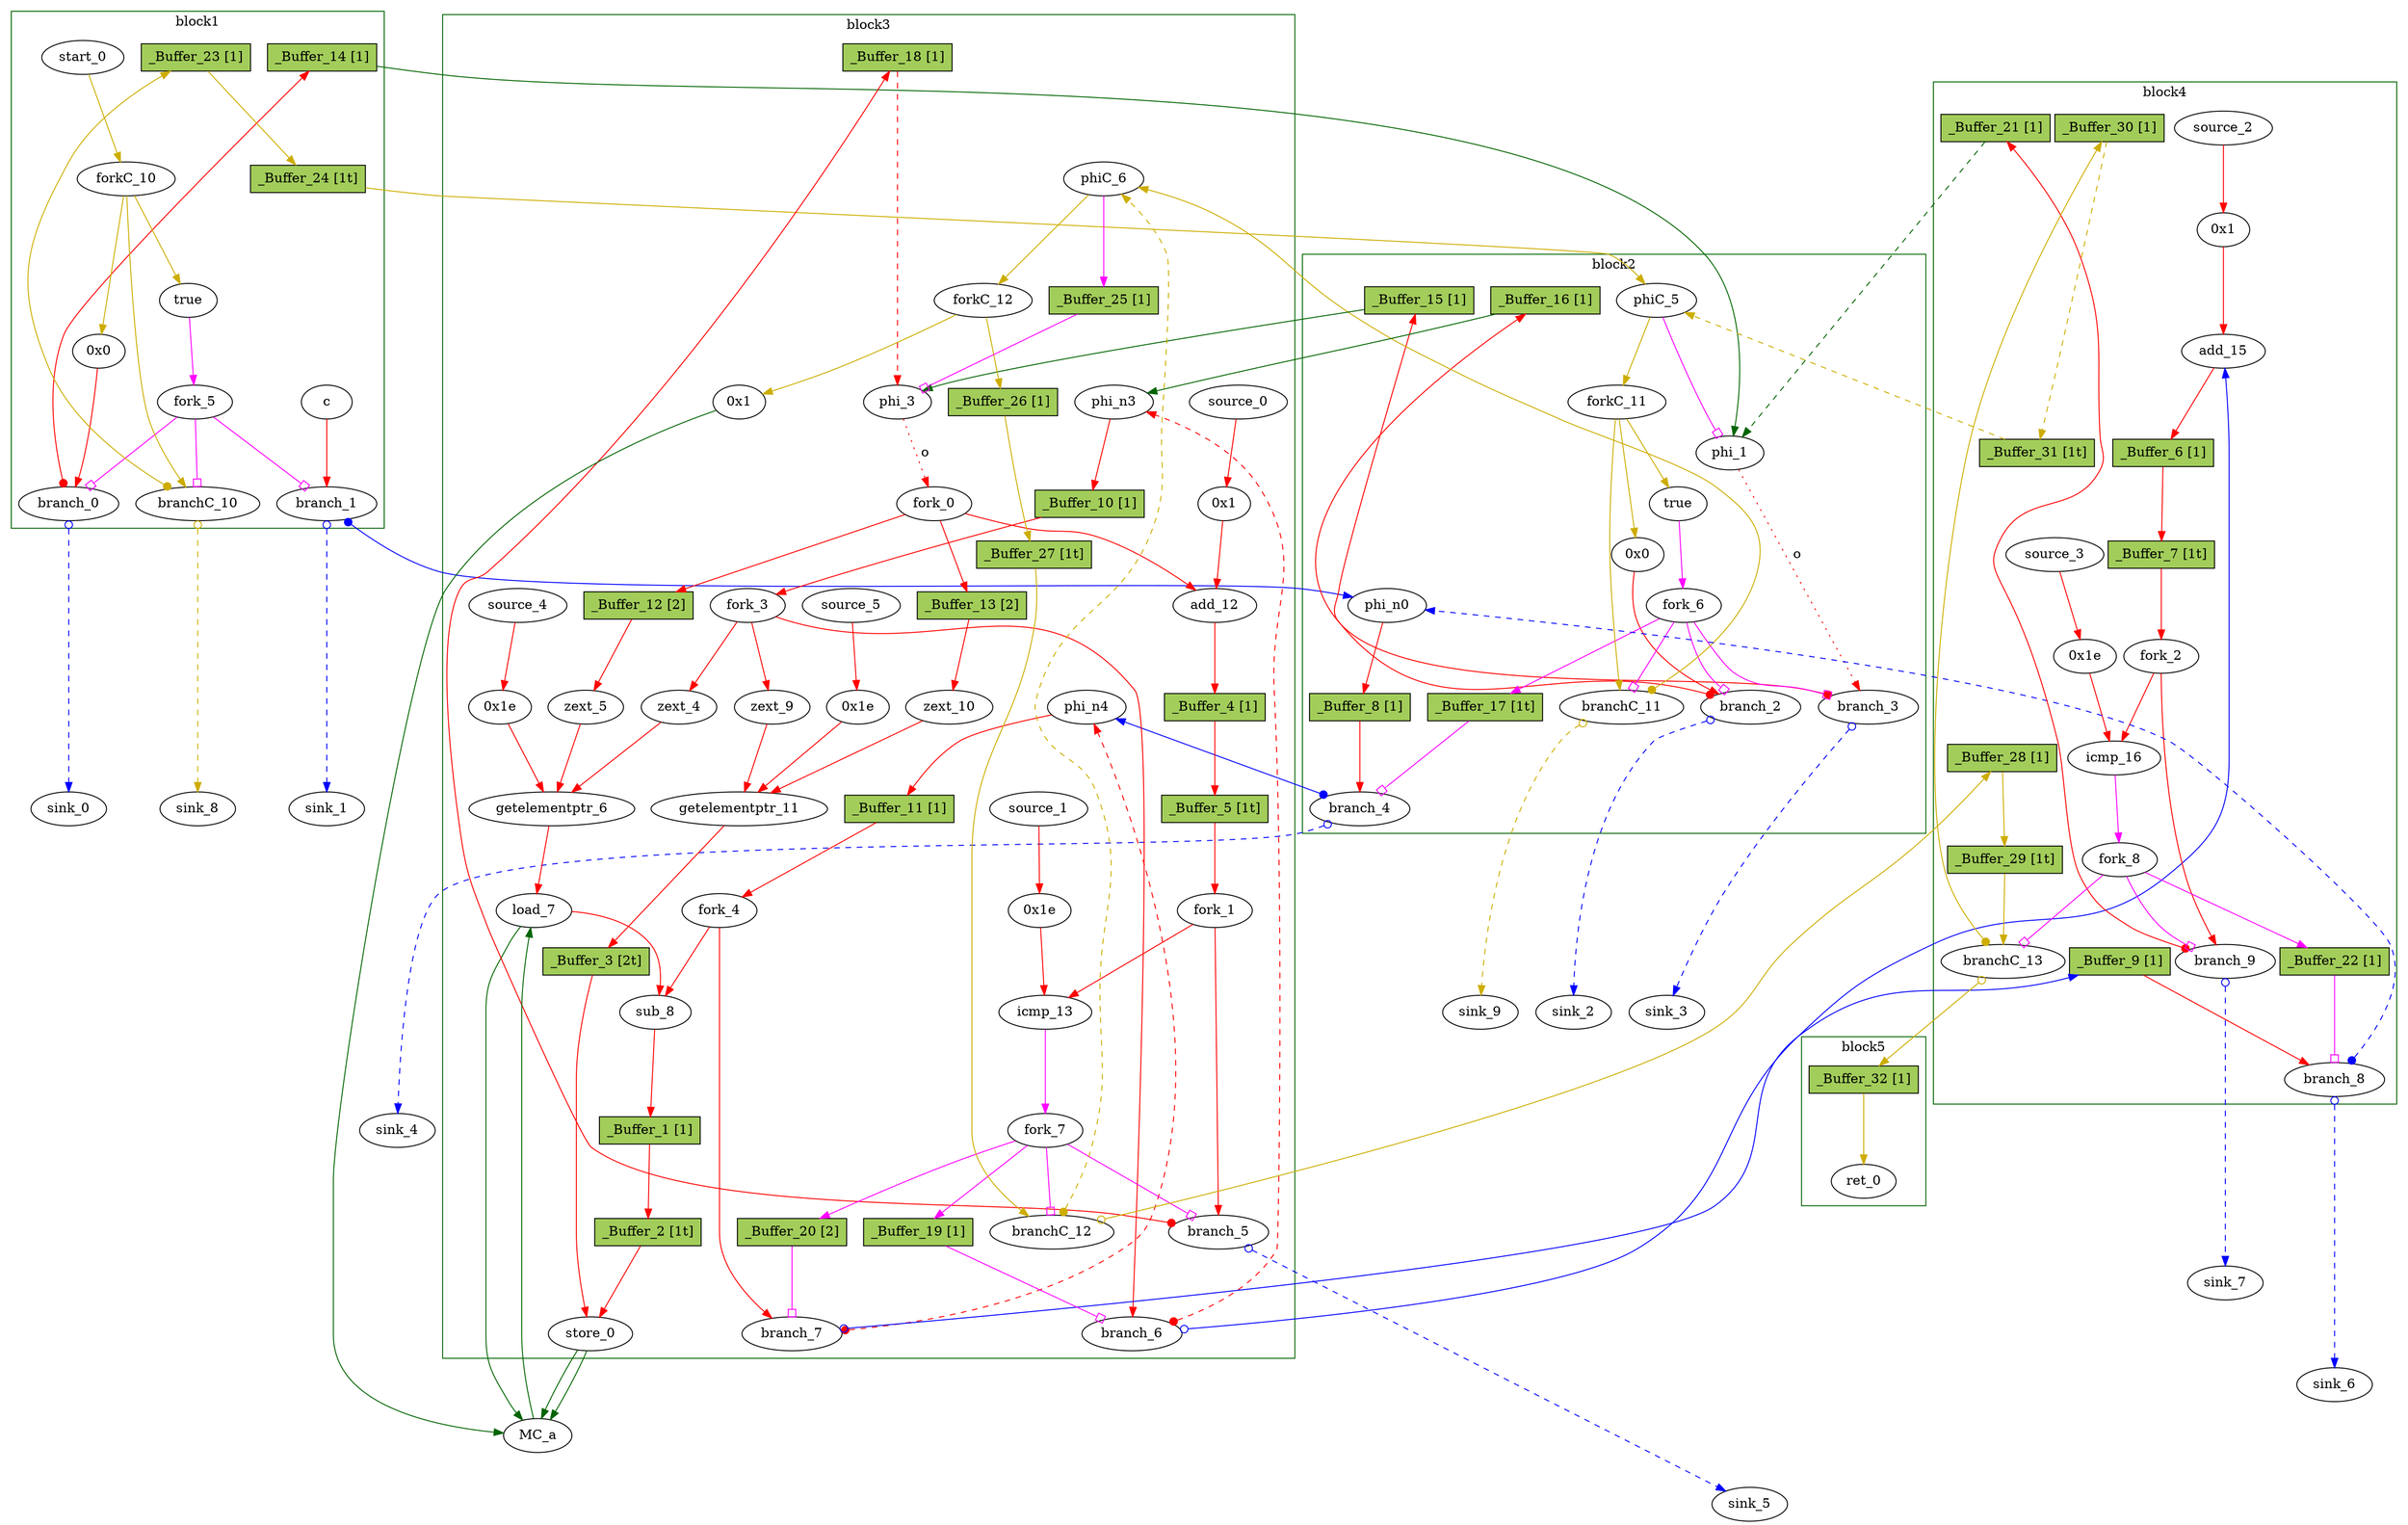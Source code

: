 // Number of blocks: 110
// Number of channels: 173
Digraph G {

  // Blocks
subgraph cluster_1 {
color = "darkgreen"
label = "block1"
  c [type=Entry, in="in1:32", out="out1:32", bbID = 1,  shape=oval];
  brCst_block1 [type=Constant, in="in1:1", out="out1:1", bbID = 1, value="0x1", label=true,  shape=oval];
  cst_0 [type=Constant, in="in1:32", out="out1:32", bbID = 1, value="0x0", label="0x0",  shape=oval];
  branch_0 [type=Branch, in="in1:32 in2?:1", out="out1+:32 out2-:32", bbID = 1,  shape=oval];
  branch_1 [type=Branch, in="in1:32 in2?:1", out="out1+:32 out2-:32", bbID = 1,  shape=oval];
  fork_5 [type=Fork, in="in1:1", out="out1:1 out2:1 out3:1", bbID = 1,  shape=oval];
  start_0 [type=Entry, in="in1:0", out="out1:0", bbID = 1,  shape=oval];
  forkC_10 [type=Fork, in="in1:0", out="out1:0 out2:0 out3:0", bbID = 1,  shape=oval];
  branchC_10 [type=Branch, in="in1:0 in2?:1", out="out1+:0 out2-:0", bbID = 1,  shape=oval];
  _Buffer_14 [type=Buffer, in="in1:32", out="out1:32", bbID = 1, slots=1, transparent=false, label="_Buffer_14 [1]",  shape=box, style=filled, fillcolor=darkolivegreen3, height = 0.4];
  _Buffer_23 [type=Buffer, in="in1:0", out="out1:0", bbID = 1, slots=1, transparent=false, label="_Buffer_23 [1]",  shape=box, style=filled, fillcolor=darkolivegreen3, height = 0.4];
  _Buffer_24 [type=Buffer, in="in1:0", out="out1:0", bbID = 1, slots=1, transparent=true, label="_Buffer_24 [1t]",  shape=box, style=filled, fillcolor=darkolivegreen3, height = 0.4];
}
subgraph cluster_2 {
color = "darkgreen"
label = "block2"
  phi_1 [type=Mux, in="in1?:1 in2:32 in3:32", out="out1:32", delay=1.397, bbID = 2,  shape=oval];
  brCst_block2 [type=Constant, in="in1:1", out="out1:1", bbID = 2, value="0x1", label=true,  shape=oval];
  cst_1 [type=Constant, in="in1:32", out="out1:32", bbID = 2, value="0x0", label="0x0",  shape=oval];
  phi_n0 [type=Merge, in="in1:32 in2:32", out="out1:32", delay=1.397, bbID = 2,  shape=oval];
  branch_2 [type=Branch, in="in1:32 in2?:1", out="out1+:32 out2-:32", bbID = 2,  shape=oval];
  branch_3 [type=Branch, in="in1:32 in2?:1", out="out1+:32 out2-:32", bbID = 2,  shape=oval];
  branch_4 [type=Branch, in="in1:32 in2?:1", out="out1+:32 out2-:32", bbID = 2,  shape=oval];
  fork_6 [type=Fork, in="in1:1", out="out1:1 out2:1 out3:1 out4:1", bbID = 2,  shape=oval];
  phiC_5 [type=CntrlMerge, in="in1:0 in2:0", out="out1:0 out2?:1", bbID = 2,  shape=oval];
  forkC_11 [type=Fork, in="in1:0", out="out1:0 out2:0 out3:0", bbID = 2,  shape=oval];
  branchC_11 [type=Branch, in="in1:0 in2?:1", out="out1+:0 out2-:0", bbID = 2,  shape=oval];
  _Buffer_8 [type=Buffer, in="in1:32", out="out1:32", bbID = 2, slots=1, transparent=false, label="_Buffer_8 [1]",  shape=box, style=filled, fillcolor=darkolivegreen3, height = 0.4];
  _Buffer_15 [type=Buffer, in="in1:32", out="out1:32", bbID = 2, slots=1, transparent=false, label="_Buffer_15 [1]",  shape=box, style=filled, fillcolor=darkolivegreen3, height = 0.4];
  _Buffer_16 [type=Buffer, in="in1:32", out="out1:32", bbID = 2, slots=1, transparent=false, label="_Buffer_16 [1]",  shape=box, style=filled, fillcolor=darkolivegreen3, height = 0.4];
  _Buffer_17 [type=Buffer, in="in1:1", out="out1:1", bbID = 2, slots=1, transparent=true, label="_Buffer_17 [1t]",  shape=box, style=filled, fillcolor=darkolivegreen3, height = 0.4];
}
subgraph cluster_3 {
color = "darkgreen"
label = "block3"
  phi_3 [type=Mux, in="in1?:1 in2:32 in3:32", out="out1:32", delay=1.397, bbID = 3, retimingDiff=1.5,  shape=oval];
  zext_4 [type=Operator, in="in1:32", out="out1:32", op = "zext_op", bbID = 3, retimingDiff=2.5,  shape=oval];
  zext_5 [type=Operator, in="in1:32", out="out1:32", op = "zext_op", bbID = 3, retimingDiff=2.5,  shape=oval];
  getelementptr_6 [type=Operator, in="in1:32 in2:32 in3:32", out="out1:32", op = "getelementptr_op", delay=3.792, constants=1, bbID = 3, retimingDiff=2.5,  shape=oval];
  load_7 [type=Operator, in="in1:32 in2:32", out="out1:32 out2:32", op = "mc_load_op", delay=1.412, latency=2, bbID = 3, portID = 0, offset = 0, retimingDiff=1,  shape=oval];
  sub_8 [type=Operator, in="in1:32 in2:32", out="out1:32", op = "sub_op", delay=2.287, bbID = 3, retimingDiff=3.5,  shape=oval];
  zext_9 [type=Operator, in="in1:32", out="out1:32", op = "zext_op", bbID = 3, retimingDiff=2.5,  shape=oval];
  zext_10 [type=Operator, in="in1:32", out="out1:32", op = "zext_op", bbID = 3, retimingDiff=2.5,  shape=oval];
  getelementptr_11 [type=Operator, in="in1:32 in2:32 in3:32", out="out1:32", op = "getelementptr_op", delay=3.792, constants=1, bbID = 3, retimingDiff=2.5,  shape=oval];
  store_0 [type=Operator, in="in1:32 in2:32", out="out1:32 out2:32", op = "mc_store_op", delay=0.672, bbID = 3, portID = 0, offset = 0, retimingDiff=4,  shape=oval];
  cst_2 [type=Constant, in="in1:32", out="out1:32", bbID = 3, value="0x1", label="0x1", retimingDiff=1.5,  shape=oval];
  add_12 [type=Operator, in="in1:32 in2:32", out="out1:32", op = "add_op", delay=2.287, bbID = 3, retimingDiff=1.5,  shape=oval];
  cst_3 [type=Constant, in="in1:32", out="out1:32", bbID = 3, value="0x1e", label="0x1e", retimingDiff=2,  shape=oval];
  icmp_13 [type=Operator, in="in1:32 in2:32", out="out1:1", op = "icmp_ult_op", delay=1.907, bbID = 3, retimingDiff=2,  shape=oval];
  cst_6 [type=Constant, in="in1:32", out="out1:32", bbID = 3, value="0x1e", label="0x1e", retimingDiff=2.5,  shape=oval];
  cst_7 [type=Constant, in="in1:32", out="out1:32", bbID = 3, value="0x1e", label="0x1e", retimingDiff=2.5,  shape=oval];
  phi_n3 [type=Merge, in="in1:32 in2:32", out="out1:32", delay=1.397, bbID = 3, retimingDiff=1.5,  shape=oval];
  phi_n4 [type=Merge, in="in1:32 in2:32", out="out1:32", delay=1.397, bbID = 3, retimingDiff=2.5,  shape=oval];
  fork_0 [type=Fork, in="in1:32", out="out1:32 out2:32 out3:32", bbID = 3, retimingDiff=1.5,  shape=oval];
  fork_1 [type=Fork, in="in1:32", out="out1:32 out2:32", bbID = 3, retimingDiff=2,  shape=oval];
  fork_3 [type=Fork, in="in1:32", out="out1:32 out2:32 out3:32", bbID = 3, retimingDiff=2.5,  shape=oval];
  fork_4 [type=Fork, in="in1:32", out="out1:32 out2:32", bbID = 3, retimingDiff=3.5,  shape=oval];
  branch_5 [type=Branch, in="in1:32 in2?:1", out="out1+:32 out2-:32", bbID = 3, retimingDiff=2,  shape=oval];
  branch_6 [type=Branch, in="in1:32 in2?:1", out="out1+:32 out2-:32", bbID = 3, retimingDiff=2.5,  shape=oval];
  branch_7 [type=Branch, in="in1:32 in2?:1", out="out1+:32 out2-:32", bbID = 3, retimingDiff=3.5,  shape=oval];
  fork_7 [type=Fork, in="in1:1", out="out1:1 out2:1 out3:1 out4:1", bbID = 3, retimingDiff=2,  shape=oval];
  cst_8 [type=Constant, in="in1:32", out="out1:32", bbID = 3, value="0x1", label="0x1", retimingDiff=1,  shape=oval];
  phiC_6 [type=CntrlMerge, in="in1:0 in2:0", out="out1:0 out2?:1", bbID = 3, retimingDiff=1,  shape=oval];
  forkC_12 [type=Fork, in="in1:0", out="out1:0 out2:0", bbID = 3, retimingDiff=1,  shape=oval];
  branchC_12 [type=Branch, in="in1:0 in2?:1", out="out1+:0 out2-:0", bbID = 3, retimingDiff=2,  shape=oval];
  source_0 [type=Source, out="out1:32", bbID = 3, retimingDiff=1.5,  shape=oval];
  source_1 [type=Source, out="out1:32", bbID = 3, retimingDiff=2,  shape=oval];
  source_4 [type=Source, out="out1:32", bbID = 3, retimingDiff=2.5,  shape=oval];
  source_5 [type=Source, out="out1:32", bbID = 3, retimingDiff=2.5,  shape=oval];
  _Buffer_1 [type=Buffer, in="in1:32", out="out1:32", bbID = 3, slots=1, transparent=false, label="_Buffer_1 [1]",  shape=box, style=filled, fillcolor=darkolivegreen3, height = 0.4];
  _Buffer_2 [type=Buffer, in="in1:32", out="out1:32", bbID = 3, slots=1, transparent=true, label="_Buffer_2 [1t]",  shape=box, style=filled, fillcolor=darkolivegreen3, height = 0.4];
  _Buffer_3 [type=Buffer, in="in1:32", out="out1:32", bbID = 3, slots=2, transparent=true, label="_Buffer_3 [2t]",  shape=box, style=filled, fillcolor=darkolivegreen3, height = 0.4];
  _Buffer_4 [type=Buffer, in="in1:32", out="out1:32", bbID = 3, slots=1, transparent=false, label="_Buffer_4 [1]",  shape=box, style=filled, fillcolor=darkolivegreen3, height = 0.4];
  _Buffer_5 [type=Buffer, in="in1:32", out="out1:32", bbID = 3, slots=1, transparent=true, label="_Buffer_5 [1t]",  shape=box, style=filled, fillcolor=darkolivegreen3, height = 0.4];
  _Buffer_10 [type=Buffer, in="in1:32", out="out1:32", bbID = 3, slots=1, transparent=false, label="_Buffer_10 [1]",  shape=box, style=filled, fillcolor=darkolivegreen3, height = 0.4];
  _Buffer_11 [type=Buffer, in="in1:32", out="out1:32", bbID = 3, slots=1, transparent=false, label="_Buffer_11 [1]",  shape=box, style=filled, fillcolor=darkolivegreen3, height = 0.4];
  _Buffer_12 [type=Buffer, in="in1:32", out="out1:32", bbID = 3, slots=2, transparent=false, label="_Buffer_12 [2]",  shape=box, style=filled, fillcolor=darkolivegreen3, height = 0.4];
  _Buffer_13 [type=Buffer, in="in1:32", out="out1:32", bbID = 3, slots=2, transparent=false, label="_Buffer_13 [2]",  shape=box, style=filled, fillcolor=darkolivegreen3, height = 0.4];
  _Buffer_18 [type=Buffer, in="in1:32", out="out1:32", bbID = 3, slots=1, transparent=false, label="_Buffer_18 [1]",  shape=box, style=filled, fillcolor=darkolivegreen3, height = 0.4];
  _Buffer_19 [type=Buffer, in="in1:1", out="out1:1", bbID = 3, slots=1, transparent=false, label="_Buffer_19 [1]",  shape=box, style=filled, fillcolor=darkolivegreen3, height = 0.4];
  _Buffer_20 [type=Buffer, in="in1:1", out="out1:1", bbID = 3, slots=2, transparent=false, label="_Buffer_20 [2]",  shape=box, style=filled, fillcolor=darkolivegreen3, height = 0.4];
  _Buffer_25 [type=Buffer, in="in1:1", out="out1:1", bbID = 3, slots=1, transparent=false, label="_Buffer_25 [1]",  shape=box, style=filled, fillcolor=darkolivegreen3, height = 0.4];
  _Buffer_26 [type=Buffer, in="in1:0", out="out1:0", bbID = 3, slots=1, transparent=false, label="_Buffer_26 [1]",  shape=box, style=filled, fillcolor=darkolivegreen3, height = 0.4];
  _Buffer_27 [type=Buffer, in="in1:0", out="out1:0", bbID = 3, slots=1, transparent=true, label="_Buffer_27 [1t]",  shape=box, style=filled, fillcolor=darkolivegreen3, height = 0.4];
}
subgraph cluster_4 {
color = "darkgreen"
label = "block4"
  cst_4 [type=Constant, in="in1:32", out="out1:32", bbID = 4, value="0x1", label="0x1",  shape=oval];
  add_15 [type=Operator, in="in1:32 in2:32", out="out1:32", op = "add_op", delay=2.287, bbID = 4,  shape=oval];
  cst_5 [type=Constant, in="in1:32", out="out1:32", bbID = 4, value="0x1e", label="0x1e",  shape=oval];
  icmp_16 [type=Operator, in="in1:32 in2:32", out="out1:1", op = "icmp_ult_op", delay=1.907, bbID = 4,  shape=oval];
  fork_2 [type=Fork, in="in1:32", out="out1:32 out2:32", bbID = 4,  shape=oval];
  branch_8 [type=Branch, in="in1:32 in2?:1", out="out1+:32 out2-:32", bbID = 4,  shape=oval];
  branch_9 [type=Branch, in="in1:32 in2?:1", out="out1+:32 out2-:32", bbID = 4,  shape=oval];
  fork_8 [type=Fork, in="in1:1", out="out1:1 out2:1 out3:1", bbID = 4,  shape=oval];
  branchC_13 [type=Branch, in="in1:0 in2?:1", out="out1+:0 out2-:0", bbID = 4,  shape=oval];
  source_2 [type=Source, out="out1:32", bbID = 4,  shape=oval];
  source_3 [type=Source, out="out1:32", bbID = 4,  shape=oval];
  _Buffer_6 [type=Buffer, in="in1:32", out="out1:32", bbID = 4, slots=1, transparent=false, label="_Buffer_6 [1]",  shape=box, style=filled, fillcolor=darkolivegreen3, height = 0.4];
  _Buffer_7 [type=Buffer, in="in1:32", out="out1:32", bbID = 4, slots=1, transparent=true, label="_Buffer_7 [1t]",  shape=box, style=filled, fillcolor=darkolivegreen3, height = 0.4];
  _Buffer_9 [type=Buffer, in="in1:32", out="out1:32", bbID = 4, slots=1, transparent=false, label="_Buffer_9 [1]",  shape=box, style=filled, fillcolor=darkolivegreen3, height = 0.4];
  _Buffer_21 [type=Buffer, in="in1:32", out="out1:32", bbID = 4, slots=1, transparent=false, label="_Buffer_21 [1]",  shape=box, style=filled, fillcolor=darkolivegreen3, height = 0.4];
  _Buffer_22 [type=Buffer, in="in1:1", out="out1:1", bbID = 4, slots=1, transparent=false, label="_Buffer_22 [1]",  shape=box, style=filled, fillcolor=darkolivegreen3, height = 0.4];
  _Buffer_28 [type=Buffer, in="in1:0", out="out1:0", bbID = 4, slots=1, transparent=false, label="_Buffer_28 [1]",  shape=box, style=filled, fillcolor=darkolivegreen3, height = 0.4];
  _Buffer_29 [type=Buffer, in="in1:0", out="out1:0", bbID = 4, slots=1, transparent=true, label="_Buffer_29 [1t]",  shape=box, style=filled, fillcolor=darkolivegreen3, height = 0.4];
  _Buffer_30 [type=Buffer, in="in1:0", out="out1:0", bbID = 4, slots=1, transparent=false, label="_Buffer_30 [1]",  shape=box, style=filled, fillcolor=darkolivegreen3, height = 0.4];
  _Buffer_31 [type=Buffer, in="in1:0", out="out1:0", bbID = 4, slots=1, transparent=true, label="_Buffer_31 [1t]",  shape=box, style=filled, fillcolor=darkolivegreen3, height = 0.4];
}
subgraph cluster_5 {
color = "darkgreen"
label = "block5"
  ret_0 [type=Operator, in="in1:0", out="out1:0", op = "ret_op", bbID = 5,  shape=oval];
  _Buffer_32 [type=Buffer, in="in1:0", out="out1:0", bbID = 5, slots=1, transparent=false, label="_Buffer_32 [1]",  shape=box, style=filled, fillcolor=darkolivegreen3, height = 0.4];
}
  MC_a [type=MC, in="in1:32*c0 in2:32*l0a in3:32*s0a in4:32*s0d", out="out1:32*l0d out2:0*e", bbID = 0, memory = "a", bbcount = 1, ldcount = 1, stcount = 1, ];
//  end_0 [type=Exit, in="in1:0*e in2:0", out="out1:0", bbID = 0,  shape=oval];
  sink_0 [type=Sink, in="in1:32", bbID = 0,  shape=oval];
  sink_1 [type=Sink, in="in1:32", bbID = 0,  shape=oval];
  sink_2 [type=Sink, in="in1:32", bbID = 0,  shape=oval];
  sink_3 [type=Sink, in="in1:32", bbID = 0,  shape=oval];
  sink_4 [type=Sink, in="in1:32", bbID = 0,  shape=oval];
  sink_5 [type=Sink, in="in1:32", bbID = 0,  shape=oval];
  sink_6 [type=Sink, in="in1:32", bbID = 0,  shape=oval];
  sink_7 [type=Sink, in="in1:32", bbID = 0,  shape=oval];
  sink_8 [type=Sink, in="in1:0", bbID = 0,  shape=oval];
  sink_9 [type=Sink, in="in1:0", bbID = 0,  shape=oval];

  // Channels
  c -> branch_1 [from=out1, to=in1, arrowhead=normal, color=red];
  brCst_block1 -> fork_5 [from=out1, to=in1, arrowhead=normal, color=magenta];
  cst_0 -> branch_0 [from=out1, to=in1, arrowhead=normal, color=red];
  phi_1 -> branch_3 [from=out1, to=in1, arrowhead=normal, color=red, slots=1, style=dotted, label="o", transparent=true];
  brCst_block2 -> fork_6 [from=out1, to=in1, arrowhead=normal, color=magenta];
  cst_1 -> branch_2 [from=out1, to=in1, arrowhead=normal, color=red];
  phi_3 -> fork_0 [from=out1, to=in1, arrowhead=normal, color=red, slots=1, style=dotted, label="o", transparent=true];
  zext_4 -> getelementptr_6 [from=out1, to=in1, arrowhead=normal, color=red];
  zext_5 -> getelementptr_6 [from=out1, to=in2, arrowhead=normal, color=red];
  getelementptr_6 -> load_7 [from=out1, to=in2, arrowhead=normal, color=red];
  load_7 -> sub_8 [from=out1, to=in2, arrowhead=normal, color=red];
  load_7 -> MC_a [from=out2, to=in2, arrowhead=normal, color=darkgreen];
  sub_8 -> _Buffer_1 [from=out1, to=in1, arrowhead=normal, color=red];
  zext_9 -> getelementptr_11 [from=out1, to=in1, arrowhead=normal, color=red];
  zext_10 -> getelementptr_11 [from=out1, to=in2, arrowhead=normal, color=red];
  getelementptr_11 -> _Buffer_3 [from=out1, to=in1, arrowhead=normal, color=red];
  store_0 -> MC_a [from=out2, to=in3, arrowhead=normal, color=darkgreen];
  store_0 -> MC_a [from=out1, to=in4, arrowhead=normal, color=darkgreen];
  cst_2 -> add_12 [from=out1, to=in2, arrowhead=normal, color=red];
  add_12 -> _Buffer_4 [from=out1, to=in1, arrowhead=normal, color=red];
  cst_3 -> icmp_13 [from=out1, to=in2, arrowhead=normal, color=red];
  icmp_13 -> fork_7 [from=out1, to=in1, arrowhead=normal, color=magenta];
  cst_4 -> add_15 [from=out1, to=in2, arrowhead=normal, color=red];
  add_15 -> _Buffer_6 [from=out1, to=in1, arrowhead=normal, color=red];
  cst_5 -> icmp_16 [from=out1, to=in2, arrowhead=normal, color=red];
  icmp_16 -> fork_8 [from=out1, to=in1, arrowhead=normal, color=magenta];
//  ret_0 -> end_0 [from=out1, to=in2, arrowhead=normal, color=gold3];
  cst_6 -> getelementptr_6 [from=out1, to=in3, arrowhead=normal, color=red];
  cst_7 -> getelementptr_11 [from=out1, to=in3, arrowhead=normal, color=red];
  phi_n0 -> _Buffer_8 [from=out1, to=in1, arrowhead=normal, color=red];
  branch_6 -> add_15 [from=out2, to=in1, dir=both, arrowtail=odot, arrowhead=normal, color=blue];
  branch_7 -> _Buffer_9 [from=out2, to=in1, dir=both, arrowtail=odot, arrowhead=normal, color=blue];
  phi_n3 -> _Buffer_10 [from=out1, to=in1, arrowhead=normal, color=red];
  phi_n4 -> _Buffer_11 [from=out1, to=in1, arrowhead=normal, color=red];
  fork_0 -> _Buffer_12 [from=out1, to=in1, arrowhead=normal, color=red];
  fork_0 -> _Buffer_13 [from=out2, to=in1, arrowhead=normal, color=red];
  fork_0 -> add_12 [from=out3, to=in1, arrowhead=normal, color=red];
  fork_1 -> icmp_13 [from=out1, to=in1, arrowhead=normal, color=red];
  fork_1 -> branch_5 [from=out2, to=in1, arrowhead=normal, color=red];
  fork_2 -> icmp_16 [from=out1, to=in1, arrowhead=normal, color=red];
  fork_2 -> branch_9 [from=out2, to=in1, arrowhead=normal, color=red];
  fork_3 -> zext_4 [from=out1, to=in1, arrowhead=normal, color=red];
  fork_3 -> zext_9 [from=out2, to=in1, arrowhead=normal, color=red];
  fork_3 -> branch_6 [from=out3, to=in1, arrowhead=normal, color=red];
  fork_4 -> sub_8 [from=out1, to=in1, arrowhead=normal, color=red];
  fork_4 -> branch_7 [from=out2, to=in1, arrowhead=normal, color=red];
  branch_0 -> _Buffer_14 [from=out1, to=in1, dir=both, arrowtail=dot, arrowhead=normal, color=red, constraint=false];
  branch_0 -> sink_0 [from=out2, to=in1, dir=both, arrowtail=odot, arrowhead=normal, color=blue, style=dashed, minlen = 3];
  branch_1 -> phi_n0 [from=out1, to=in1, dir=both, arrowtail=dot, arrowhead=normal, color=blue];
  branch_1 -> sink_1 [from=out2, to=in1, dir=both, arrowtail=odot, arrowhead=normal, color=blue, style=dashed, minlen = 3];
  fork_5 -> branch_0 [from=out2, to=in2, arrowhead=obox, color=magenta];
  fork_5 -> branch_1 [from=out1, to=in2, arrowhead=obox, color=magenta];
  fork_5 -> branchC_10 [from=out3, to=in2, arrowhead=obox, color=magenta];
  branch_2 -> _Buffer_15 [from=out1, to=in1, dir=both, arrowtail=dot, arrowhead=normal, color=red, constraint=false];
  branch_2 -> sink_2 [from=out2, to=in1, dir=both, arrowtail=odot, arrowhead=normal, color=blue, style=dashed, minlen = 3];
  branch_3 -> _Buffer_16 [from=out1, to=in1, dir=both, arrowtail=dot, arrowhead=normal, color=red, constraint=false];
  branch_3 -> sink_3 [from=out2, to=in1, dir=both, arrowtail=odot, arrowhead=normal, color=blue, style=dashed, minlen = 3];
  branch_4 -> phi_n4 [from=out1, to=in1, dir=both, arrowtail=dot, arrowhead=normal, color=blue];
  branch_4 -> sink_4 [from=out2, to=in1, dir=both, arrowtail=odot, arrowhead=normal, color=blue, style=dashed, minlen = 3];
  fork_6 -> branch_2 [from=out3, to=in2, arrowhead=obox, color=magenta];
  fork_6 -> branch_3 [from=out2, to=in2, arrowhead=obox, color=magenta];
  fork_6 -> _Buffer_17 [from=out1, to=in1, arrowhead=normal, color=magenta];
  fork_6 -> branchC_11 [from=out4, to=in2, arrowhead=obox, color=magenta];
  branch_5 -> _Buffer_18 [from=out1, to=in1, dir=both, arrowtail=dot, arrowhead=normal, color=red, constraint=false];
  branch_5 -> sink_5 [from=out2, to=in1, dir=both, arrowtail=odot, arrowhead=normal, color=blue, style=dashed, minlen = 3];
  branch_6 -> phi_n3 [from=out1, to=in2, dir=both, arrowtail=dot, arrowhead=normal, color=red, constraint=false, style=dashed, minlen = 3];
  branch_7 -> phi_n4 [from=out1, to=in2, dir=both, arrowtail=dot, arrowhead=normal, color=red, constraint=false, style=dashed, minlen = 3];
  fork_7 -> branch_5 [from=out3, to=in2, arrowhead=obox, color=magenta];
  fork_7 -> _Buffer_19 [from=out2, to=in1, arrowhead=normal, color=magenta];
  fork_7 -> _Buffer_20 [from=out1, to=in1, arrowhead=normal, color=magenta];
  fork_7 -> branchC_12 [from=out4, to=in2, arrowhead=obox, color=magenta];
  branch_8 -> phi_n0 [from=out1, to=in2, dir=both, arrowtail=dot, arrowhead=normal, color=blue, style=dashed, minlen = 3];
  branch_8 -> sink_6 [from=out2, to=in1, dir=both, arrowtail=odot, arrowhead=normal, color=blue, style=dashed, minlen = 3];
  branch_9 -> _Buffer_21 [from=out1, to=in1, dir=both, arrowtail=dot, arrowhead=normal, color=red, constraint=false];
  branch_9 -> sink_7 [from=out2, to=in1, dir=both, arrowtail=odot, arrowhead=normal, color=blue, style=dashed, minlen = 3];
  fork_8 -> _Buffer_22 [from=out2, to=in1, arrowhead=normal, color=magenta];
  fork_8 -> branch_9 [from=out1, to=in2, arrowhead=obox, color=magenta];
  fork_8 -> branchC_13 [from=out3, to=in2, arrowhead=obox, color=magenta];
  MC_a -> load_7 [from=out1, to=in1, arrowhead=normal, color=darkgreen];
//  MC_a -> end_0 [from=out2, to=in1, arrowhead=normal, color=gold3];
  cst_8 -> MC_a [from=out1, to=in1, arrowhead=normal, color=darkgreen];
  start_0 -> forkC_10 [from=out1, to=in1, arrowhead=normal, color=gold3];
  forkC_10 -> brCst_block1 [from=out3, to=in1, arrowhead=normal, color=gold3];
  forkC_10 -> cst_0 [from=out1, to=in1, arrowhead=normal, color=gold3];
  forkC_10 -> branchC_10 [from=out2, to=in1, arrowhead=normal, color=gold3];
  branchC_10 -> _Buffer_23 [from=out1, to=in1, dir=both, arrowtail=dot, arrowhead=normal, color=gold3, constraint=false];
  branchC_10 -> sink_8 [from=out2, to=in1, dir=both, arrowtail=odot, arrowhead=normal, color=gold3, style=dashed, minlen = 3];
  phiC_5 -> phi_1 [from=out2, to=in1, arrowhead=obox, color=magenta];
  phiC_5 -> forkC_11 [from=out1, to=in1, arrowhead=normal, color=gold3];
  forkC_11 -> brCst_block2 [from=out3, to=in1, arrowhead=normal, color=gold3];
  forkC_11 -> cst_1 [from=out1, to=in1, arrowhead=normal, color=gold3];
  forkC_11 -> branchC_11 [from=out2, to=in1, arrowhead=normal, color=gold3];
  branchC_11 -> phiC_6 [from=out1, to=in1, dir=both, arrowtail=dot, arrowhead=normal, color=gold3];
  branchC_11 -> sink_9 [from=out2, to=in1, dir=both, arrowtail=odot, arrowhead=normal, color=gold3, style=dashed, minlen = 3];
  phiC_6 -> _Buffer_25 [from=out2, to=in1, arrowhead=normal, color=magenta];
  phiC_6 -> forkC_12 [from=out1, to=in1, arrowhead=normal, color=gold3];
  forkC_12 -> cst_8 [from=out1, to=in1, arrowhead=normal, color=gold3];
  forkC_12 -> _Buffer_26 [from=out2, to=in1, arrowhead=normal, color=gold3];
  branchC_12 -> phiC_6 [from=out1, to=in2, dir=both, arrowtail=dot, arrowhead=normal, color=gold3, constraint=false, style=dashed, minlen = 3];
  branchC_12 -> _Buffer_28 [from=out2, to=in1, dir=both, arrowtail=odot, arrowhead=normal, color=gold3];
  branchC_13 -> _Buffer_30 [from=out1, to=in1, dir=both, arrowtail=dot, arrowhead=normal, color=gold3, constraint=false];
  branchC_13 -> _Buffer_32 [from=out2, to=in1, dir=both, arrowtail=odot, arrowhead=normal, color=gold3];
  source_0 -> cst_2 [from=out1, to=in1, arrowhead=normal, color=red];
  source_1 -> cst_3 [from=out1, to=in1, arrowhead=normal, color=red];
  source_2 -> cst_4 [from=out1, to=in1, arrowhead=normal, color=red];
  source_3 -> cst_5 [from=out1, to=in1, arrowhead=normal, color=red];
  source_4 -> cst_6 [from=out1, to=in1, arrowhead=normal, color=red];
  source_5 -> cst_7 [from=out1, to=in1, arrowhead=normal, color=red];
  _Buffer_1 -> _Buffer_2 [from=out1, to=in1, arrowhead=normal, color=red];
  _Buffer_2 -> store_0 [from=out1, to=in1, arrowhead=normal, color=red];
  _Buffer_3 -> store_0 [from=out1, to=in2, arrowhead=normal, color=red];
  _Buffer_4 -> _Buffer_5 [from=out1, to=in1, arrowhead=normal, color=red];
  _Buffer_5 -> fork_1 [from=out1, to=in1, arrowhead=normal, color=red];
  _Buffer_6 -> _Buffer_7 [from=out1, to=in1, arrowhead=normal, color=red];
  _Buffer_7 -> fork_2 [from=out1, to=in1, arrowhead=normal, color=red];
  _Buffer_8 -> branch_4 [from=out1, to=in1, arrowhead=normal, color=red];
  _Buffer_9 -> branch_8 [from=out1, to=in1, arrowhead=normal, color=red];
  _Buffer_10 -> fork_3 [from=out1, to=in1, arrowhead=normal, color=red];
  _Buffer_11 -> fork_4 [from=out1, to=in1, arrowhead=normal, color=red];
  _Buffer_12 -> zext_5 [from=out1, to=in1, arrowhead=normal, color=red];
  _Buffer_13 -> zext_10 [from=out1, to=in1, arrowhead=normal, color=red];
  _Buffer_14 -> phi_1 [from=out1, to=in2, arrowhead=normal, color=darkgreen];
  _Buffer_15 -> phi_3 [from=out1, to=in2, arrowhead=normal, color=darkgreen];
  _Buffer_16 -> phi_n3 [from=out1, to=in1, arrowhead=normal, color=darkgreen];
  _Buffer_17 -> branch_4 [from=out1, to=in2, arrowhead=obox, color=magenta];
  _Buffer_18 -> phi_3 [from=out1, to=in3, arrowhead=normal, color=red, style=dashed, minlen = 3];
  _Buffer_19 -> branch_6 [from=out1, to=in2, arrowhead=obox, color=magenta];
  _Buffer_20 -> branch_7 [from=out1, to=in2, arrowhead=obox, color=magenta];
  _Buffer_21 -> phi_1 [from=out1, to=in3, arrowhead=normal, color=darkgreen, style=dashed, minlen = 3];
  _Buffer_22 -> branch_8 [from=out1, to=in2, arrowhead=obox, color=magenta];
  _Buffer_23 -> _Buffer_24 [from=out1, to=in1, arrowhead=normal, color=gold3];
  _Buffer_24 -> phiC_5 [from=out1, to=in1, arrowhead=normal, color=gold3];
  _Buffer_25 -> phi_3 [from=out1, to=in1, arrowhead=obox, color=magenta];
  _Buffer_26 -> _Buffer_27 [from=out1, to=in1, arrowhead=normal, color=gold3];
  _Buffer_27 -> branchC_12 [from=out1, to=in1, arrowhead=normal, color=gold3];
  _Buffer_28 -> _Buffer_29 [from=out1, to=in1, arrowhead=normal, color=gold3];
  _Buffer_29 -> branchC_13 [from=out1, to=in1, arrowhead=normal, color=gold3];
  _Buffer_30 -> _Buffer_31 [from=out1, to=in1, arrowhead=normal, color=gold3, style=dashed, minlen = 3];
  _Buffer_31 -> phiC_5 [from=out1, to=in2, arrowhead=normal, color=gold3, style=dashed, minlen = 3];
  _Buffer_32 -> ret_0 [from=out1, to=in1, arrowhead=normal, color=gold3];
}
